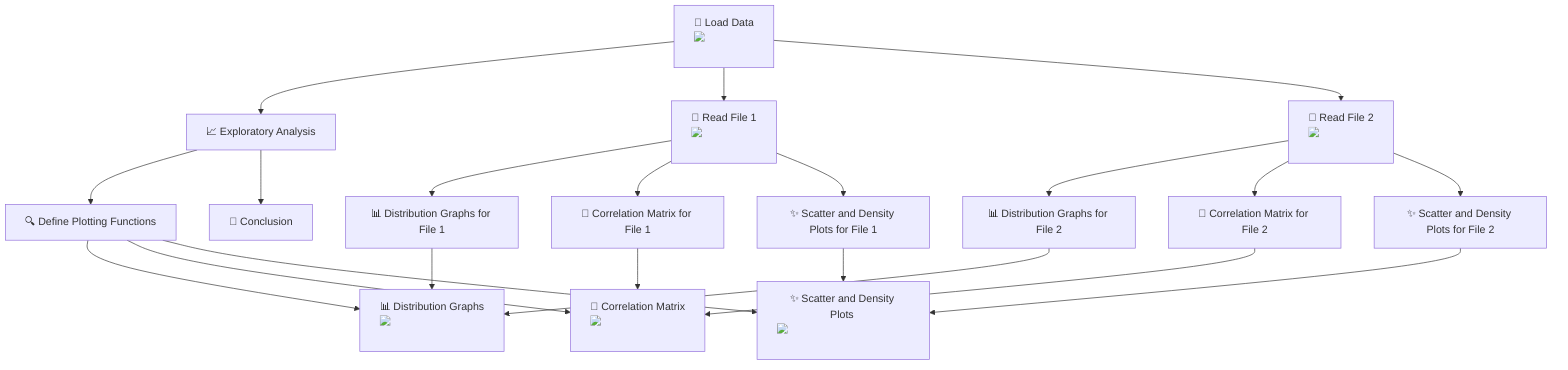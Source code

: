 graph TD;
    A["📁 Load Data <img src='icons/file.svg' /> <br/>"] --> B["📈 Exploratory Analysis"];
    B --> C["🔍 Define Plotting Functions"];
    C --> D1["📊 Distribution Graphs <img src='dummy_plots/hist_template.svg' /> <br/>"];
    C --> D2["🧩 Correlation Matrix <img src='dummy_plots/scatter_plot_template.svg' /> <br/>"];
    C --> D3["✨ Scatter and Density Plots <img src='dummy_plots/scatter_plot_template.svg' /> <br/>"];
    A --> E1["📁 Read File 1 <img src='icons/file.svg' /> <br/>"];
    E1 --> F1["📊 Distribution Graphs for File 1"];
    F1 --> D1;
    E1 --> G1["🧩 Correlation Matrix for File 1"];
    G1 --> D2;
    E1 --> H1["✨ Scatter and Density Plots for File 1"];
    H1 --> D3;
    
    A --> E2["📁 Read File 2 <img src='icons/file.svg' /> <br/>"];
    E2 --> F2["📊 Distribution Graphs for File 2"];
    F2 --> D1;
    E2 --> G2["🧩 Correlation Matrix for File 2"];
    G2 --> D2;
    E2 --> H2["✨ Scatter and Density Plots for File 2"];
    H2 --> D3;
    
    B --> I["🏁 Conclusion"];